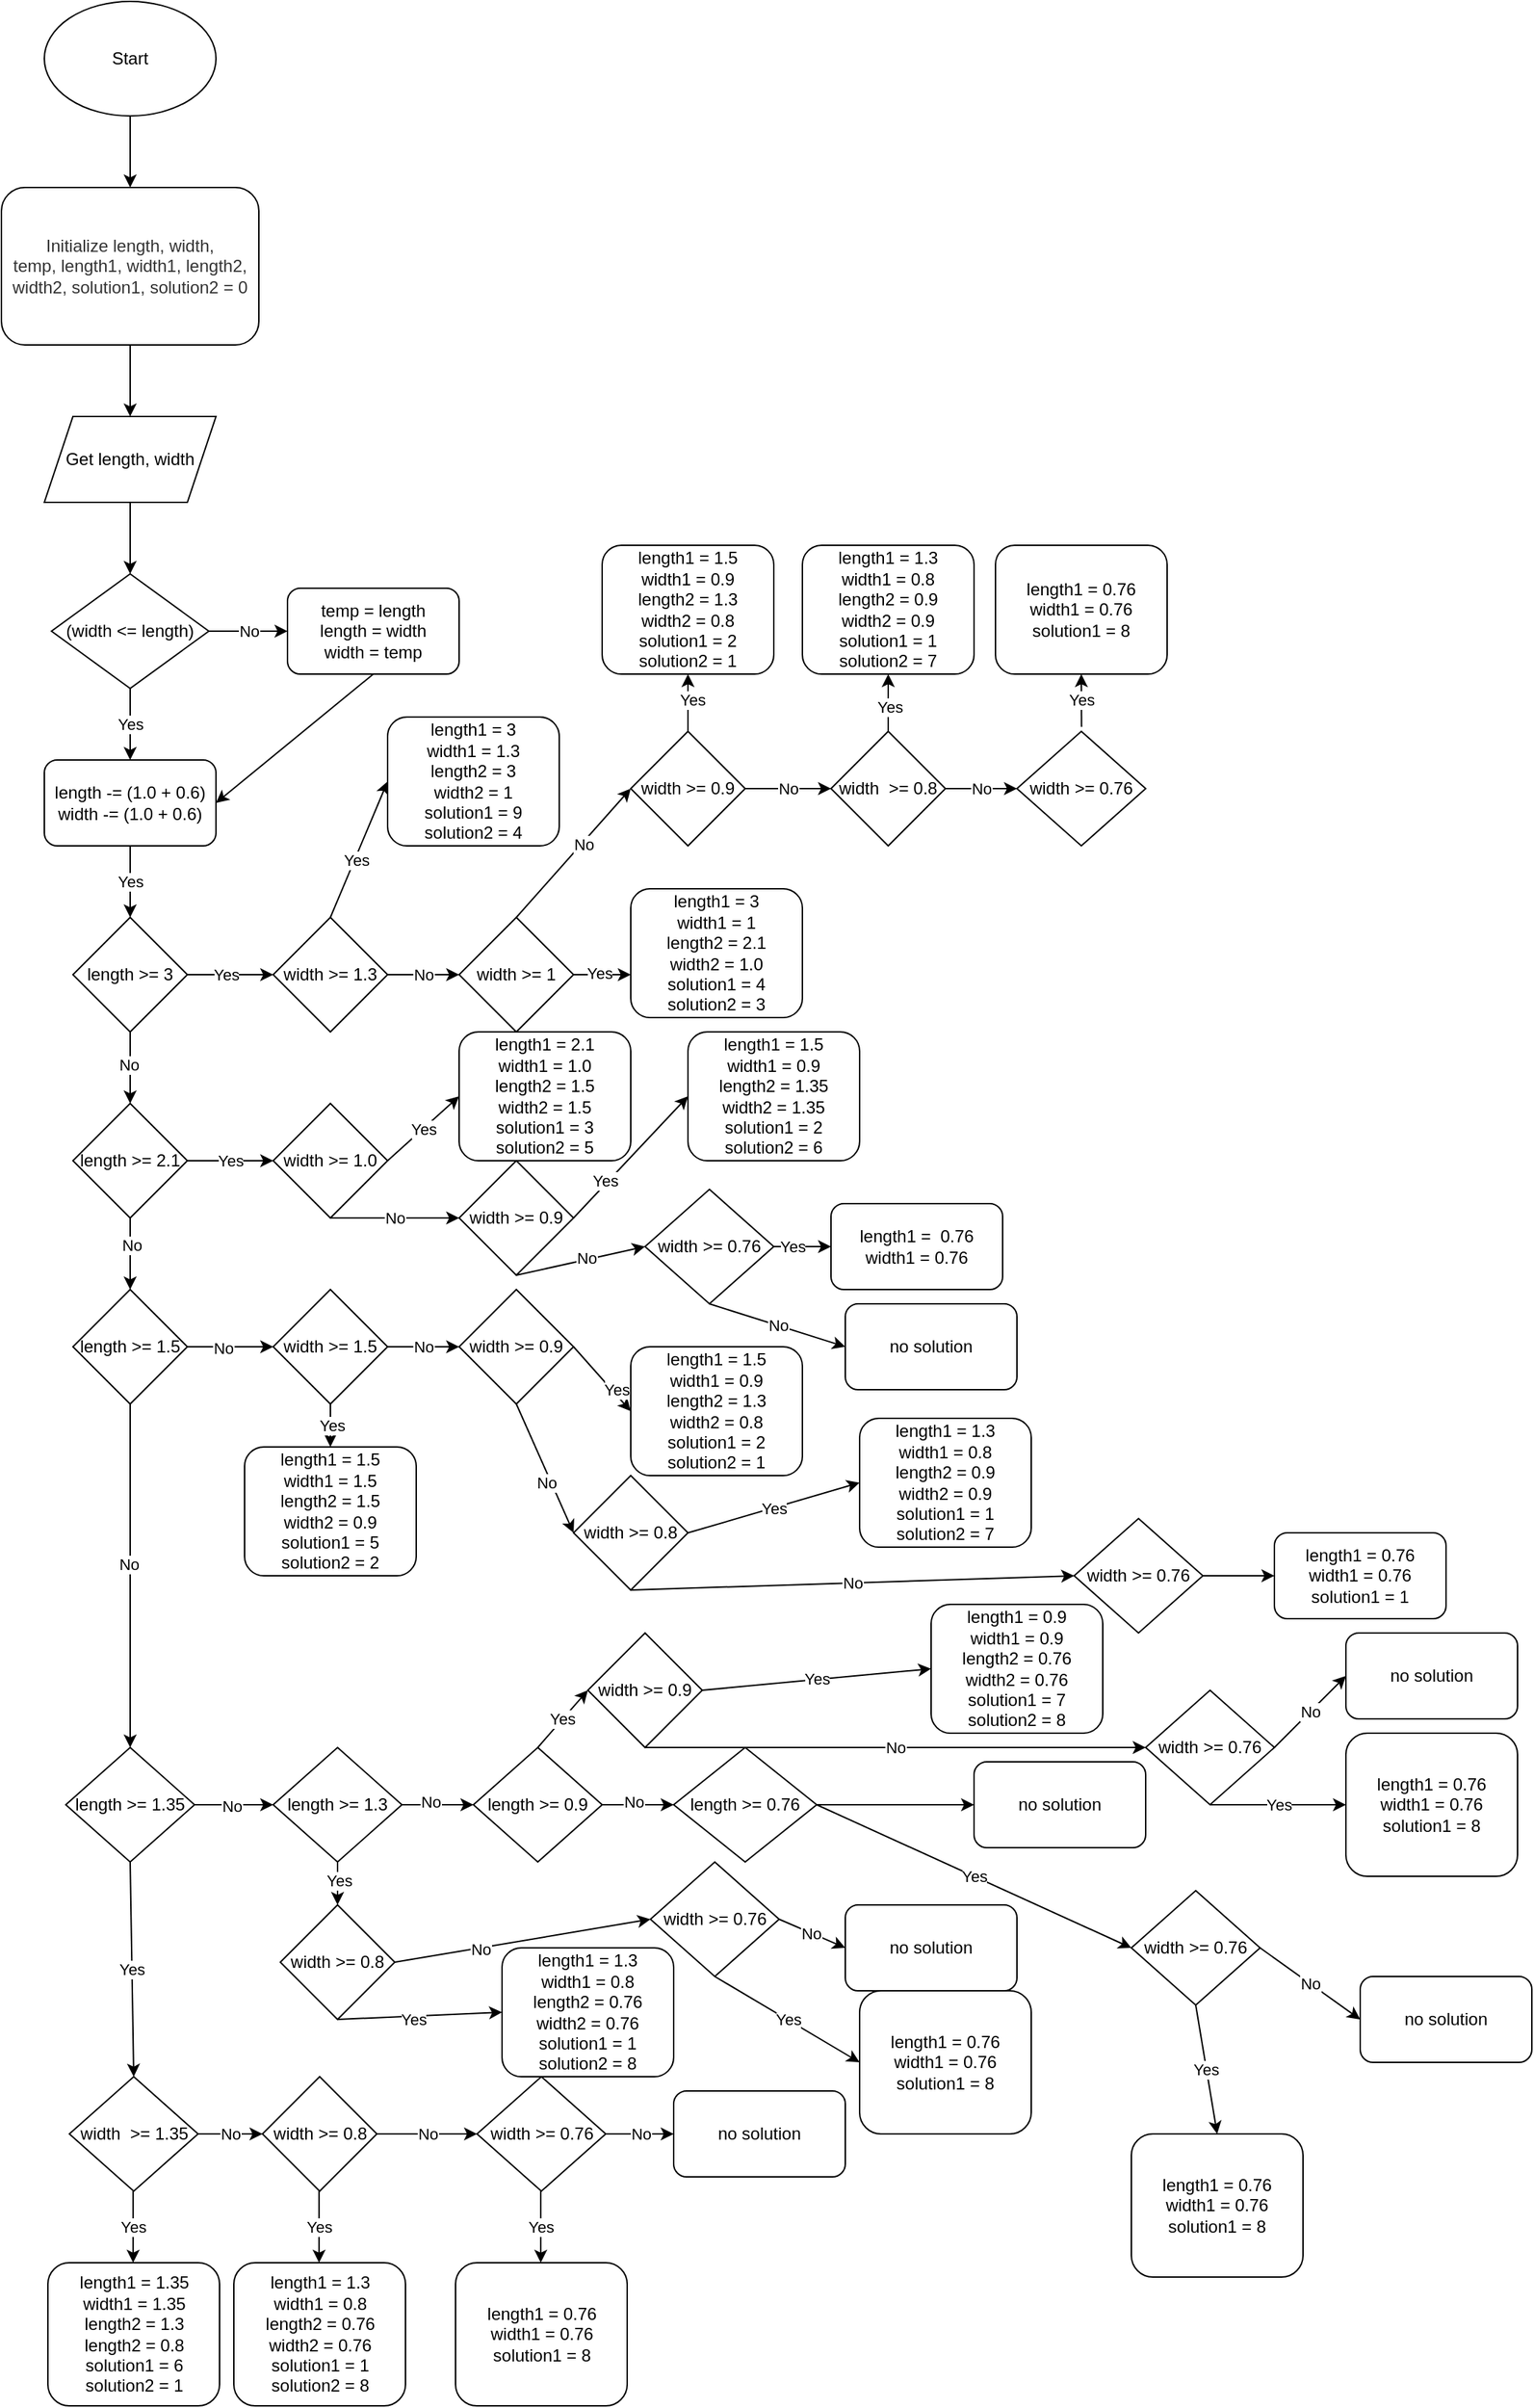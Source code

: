 <mxfile version="15.8.2" type="github">
  <diagram id="d-orxMP7u0uSfBueZLpv" name="Page-1">
    <mxGraphModel dx="2363" dy="1550" grid="1" gridSize="10" guides="1" tooltips="1" connect="1" arrows="1" fold="1" page="1" pageScale="1" pageWidth="1200" pageHeight="1920" math="0" shadow="0">
      <root>
        <mxCell id="0" />
        <mxCell id="1" parent="0" />
        <mxCell id="_EXevsXsaBAd4mSZJ1PT-3" value="" style="endArrow=classic;html=1;rounded=0;exitX=0.5;exitY=1;exitDx=0;exitDy=0;entryX=0.5;entryY=0;entryDx=0;entryDy=0;" edge="1" parent="1" target="_EXevsXsaBAd4mSZJ1PT-4">
          <mxGeometry width="50" height="50" relative="1" as="geometry">
            <mxPoint x="100.0" y="110" as="sourcePoint" />
            <mxPoint x="350" y="190" as="targetPoint" />
          </mxGeometry>
        </mxCell>
        <mxCell id="_EXevsXsaBAd4mSZJ1PT-4" value="&lt;span data-lucid-type=&quot;application/vnd.lucid.text&quot; data-lucid-content=&quot;{&amp;#34;t&amp;#34;:&amp;#34;Initialize length, width, temp, length1, width1, length2, width2, type1, type2&amp;#34;,&amp;#34;m&amp;#34;:[{&amp;#34;s&amp;#34;:0,&amp;#34;n&amp;#34;:&amp;#34;a&amp;#34;,&amp;#34;v&amp;#34;:&amp;#34;center&amp;#34;},{&amp;#34;s&amp;#34;:0,&amp;#34;n&amp;#34;:&amp;#34;f&amp;#34;,&amp;#34;v&amp;#34;:&amp;#34;Liberation Serif&amp;#34;,&amp;#34;e&amp;#34;:78},{&amp;#34;s&amp;#34;:0,&amp;#34;n&amp;#34;:&amp;#34;c&amp;#34;,&amp;#34;v&amp;#34;:&amp;#34;333333ff&amp;#34;,&amp;#34;e&amp;#34;:78}]}&quot;&gt;&lt;span style=&quot;text-align: center ; color: rgb(51 , 51 , 51)&quot;&gt;Initialize length, width,&lt;br&gt;temp, length1, width1, length2, width2, solution1, solution2 = 0&lt;/span&gt;&lt;/span&gt;" style="rounded=1;whiteSpace=wrap;html=1;" vertex="1" parent="1">
          <mxGeometry x="10" y="160" width="180" height="110" as="geometry" />
        </mxCell>
        <mxCell id="_EXevsXsaBAd4mSZJ1PT-5" value="Start" style="ellipse;whiteSpace=wrap;html=1;" vertex="1" parent="1">
          <mxGeometry x="40" y="30" width="120" height="80" as="geometry" />
        </mxCell>
        <mxCell id="_EXevsXsaBAd4mSZJ1PT-6" value="" style="endArrow=classic;html=1;rounded=0;" edge="1" parent="1">
          <mxGeometry width="50" height="50" relative="1" as="geometry">
            <mxPoint x="100" y="270" as="sourcePoint" />
            <mxPoint x="100" y="320" as="targetPoint" />
          </mxGeometry>
        </mxCell>
        <mxCell id="_EXevsXsaBAd4mSZJ1PT-7" value="Get length, width" style="shape=parallelogram;perimeter=parallelogramPerimeter;whiteSpace=wrap;html=1;fixedSize=1;" vertex="1" parent="1">
          <mxGeometry x="40" y="320" width="120" height="60" as="geometry" />
        </mxCell>
        <mxCell id="_EXevsXsaBAd4mSZJ1PT-8" value="" style="endArrow=classic;html=1;rounded=0;exitX=0.5;exitY=1;exitDx=0;exitDy=0;" edge="1" parent="1" source="_EXevsXsaBAd4mSZJ1PT-7">
          <mxGeometry width="50" height="50" relative="1" as="geometry">
            <mxPoint x="90" y="430" as="sourcePoint" />
            <mxPoint x="100" y="430" as="targetPoint" />
          </mxGeometry>
        </mxCell>
        <mxCell id="_EXevsXsaBAd4mSZJ1PT-9" value="(width &amp;lt;= length)" style="rhombus;whiteSpace=wrap;html=1;" vertex="1" parent="1">
          <mxGeometry x="45" y="430" width="110" height="80" as="geometry" />
        </mxCell>
        <mxCell id="_EXevsXsaBAd4mSZJ1PT-10" value="Yes" style="endArrow=classic;html=1;rounded=0;exitX=0.5;exitY=1;exitDx=0;exitDy=0;" edge="1" parent="1" source="_EXevsXsaBAd4mSZJ1PT-9">
          <mxGeometry width="50" height="50" relative="1" as="geometry">
            <mxPoint x="80" y="560" as="sourcePoint" />
            <mxPoint x="100" y="560" as="targetPoint" />
          </mxGeometry>
        </mxCell>
        <mxCell id="_EXevsXsaBAd4mSZJ1PT-11" value="No" style="endArrow=classic;html=1;rounded=0;exitX=1;exitY=0.5;exitDx=0;exitDy=0;" edge="1" parent="1" source="_EXevsXsaBAd4mSZJ1PT-9">
          <mxGeometry width="50" height="50" relative="1" as="geometry">
            <mxPoint x="160" y="490" as="sourcePoint" />
            <mxPoint x="210" y="470" as="targetPoint" />
          </mxGeometry>
        </mxCell>
        <mxCell id="_EXevsXsaBAd4mSZJ1PT-12" value="temp = length&lt;br&gt;length = width&lt;br&gt;width = temp" style="rounded=1;whiteSpace=wrap;html=1;" vertex="1" parent="1">
          <mxGeometry x="210" y="440" width="120" height="60" as="geometry" />
        </mxCell>
        <mxCell id="_EXevsXsaBAd4mSZJ1PT-13" value="length -= (1.0 + 0.6)&lt;br&gt;width -= (1.0 + 0.6)" style="rounded=1;whiteSpace=wrap;html=1;" vertex="1" parent="1">
          <mxGeometry x="40" y="560" width="120" height="60" as="geometry" />
        </mxCell>
        <mxCell id="_EXevsXsaBAd4mSZJ1PT-14" value="Yes" style="endArrow=classic;html=1;rounded=0;exitX=0.5;exitY=1;exitDx=0;exitDy=0;" edge="1" parent="1" source="_EXevsXsaBAd4mSZJ1PT-13">
          <mxGeometry width="50" height="50" relative="1" as="geometry">
            <mxPoint x="80" y="670" as="sourcePoint" />
            <mxPoint x="100" y="670" as="targetPoint" />
          </mxGeometry>
        </mxCell>
        <mxCell id="_EXevsXsaBAd4mSZJ1PT-15" value="" style="endArrow=classic;html=1;rounded=0;exitX=0.5;exitY=1;exitDx=0;exitDy=0;entryX=1;entryY=0.5;entryDx=0;entryDy=0;" edge="1" parent="1" source="_EXevsXsaBAd4mSZJ1PT-12" target="_EXevsXsaBAd4mSZJ1PT-13">
          <mxGeometry width="50" height="50" relative="1" as="geometry">
            <mxPoint x="250" y="550" as="sourcePoint" />
            <mxPoint x="300" y="500" as="targetPoint" />
          </mxGeometry>
        </mxCell>
        <mxCell id="_EXevsXsaBAd4mSZJ1PT-16" value="length &amp;gt;= 3" style="rhombus;whiteSpace=wrap;html=1;" vertex="1" parent="1">
          <mxGeometry x="60" y="670" width="80" height="80" as="geometry" />
        </mxCell>
        <mxCell id="_EXevsXsaBAd4mSZJ1PT-17" value="" style="endArrow=classic;html=1;rounded=0;exitX=1;exitY=0.5;exitDx=0;exitDy=0;" edge="1" parent="1" source="_EXevsXsaBAd4mSZJ1PT-16">
          <mxGeometry width="50" height="50" relative="1" as="geometry">
            <mxPoint x="160" y="730" as="sourcePoint" />
            <mxPoint x="200" y="710" as="targetPoint" />
          </mxGeometry>
        </mxCell>
        <mxCell id="_EXevsXsaBAd4mSZJ1PT-18" value="Yes" style="edgeLabel;html=1;align=center;verticalAlign=middle;resizable=0;points=[];" vertex="1" connectable="0" parent="_EXevsXsaBAd4mSZJ1PT-17">
          <mxGeometry x="-0.105" relative="1" as="geometry">
            <mxPoint as="offset" />
          </mxGeometry>
        </mxCell>
        <mxCell id="_EXevsXsaBAd4mSZJ1PT-19" value="width &amp;gt;= 1.3" style="rhombus;whiteSpace=wrap;html=1;" vertex="1" parent="1">
          <mxGeometry x="200" y="670" width="80" height="80" as="geometry" />
        </mxCell>
        <mxCell id="_EXevsXsaBAd4mSZJ1PT-20" value="No" style="endArrow=classic;html=1;rounded=0;exitX=1;exitY=0.5;exitDx=0;exitDy=0;" edge="1" parent="1" source="_EXevsXsaBAd4mSZJ1PT-19">
          <mxGeometry width="50" height="50" relative="1" as="geometry">
            <mxPoint x="280" y="730" as="sourcePoint" />
            <mxPoint x="330" y="710" as="targetPoint" />
          </mxGeometry>
        </mxCell>
        <mxCell id="_EXevsXsaBAd4mSZJ1PT-21" value="width &amp;gt;= 1" style="rhombus;whiteSpace=wrap;html=1;" vertex="1" parent="1">
          <mxGeometry x="330" y="670" width="80" height="80" as="geometry" />
        </mxCell>
        <mxCell id="_EXevsXsaBAd4mSZJ1PT-22" value="" style="endArrow=classic;html=1;rounded=0;exitX=0.5;exitY=1;exitDx=0;exitDy=0;" edge="1" parent="1" source="_EXevsXsaBAd4mSZJ1PT-16">
          <mxGeometry width="50" height="50" relative="1" as="geometry">
            <mxPoint x="70" y="800" as="sourcePoint" />
            <mxPoint x="100" y="800" as="targetPoint" />
          </mxGeometry>
        </mxCell>
        <mxCell id="_EXevsXsaBAd4mSZJ1PT-35" value="No" style="edgeLabel;html=1;align=center;verticalAlign=middle;resizable=0;points=[];" vertex="1" connectable="0" parent="_EXevsXsaBAd4mSZJ1PT-22">
          <mxGeometry x="-0.092" y="-1" relative="1" as="geometry">
            <mxPoint as="offset" />
          </mxGeometry>
        </mxCell>
        <mxCell id="_EXevsXsaBAd4mSZJ1PT-23" value="length &amp;gt;= 2.1" style="rhombus;whiteSpace=wrap;html=1;" vertex="1" parent="1">
          <mxGeometry x="60" y="800" width="80" height="80" as="geometry" />
        </mxCell>
        <mxCell id="_EXevsXsaBAd4mSZJ1PT-24" value="" style="endArrow=classic;html=1;rounded=0;exitX=0.5;exitY=1;exitDx=0;exitDy=0;" edge="1" parent="1" source="_EXevsXsaBAd4mSZJ1PT-23">
          <mxGeometry width="50" height="50" relative="1" as="geometry">
            <mxPoint x="70" y="930" as="sourcePoint" />
            <mxPoint x="100" y="930" as="targetPoint" />
          </mxGeometry>
        </mxCell>
        <mxCell id="_EXevsXsaBAd4mSZJ1PT-36" value="No" style="edgeLabel;html=1;align=center;verticalAlign=middle;resizable=0;points=[];" vertex="1" connectable="0" parent="_EXevsXsaBAd4mSZJ1PT-24">
          <mxGeometry x="-0.244" y="1" relative="1" as="geometry">
            <mxPoint as="offset" />
          </mxGeometry>
        </mxCell>
        <mxCell id="_EXevsXsaBAd4mSZJ1PT-25" value="length &amp;gt;= 1.5" style="rhombus;whiteSpace=wrap;html=1;" vertex="1" parent="1">
          <mxGeometry x="60" y="930" width="80" height="80" as="geometry" />
        </mxCell>
        <mxCell id="_EXevsXsaBAd4mSZJ1PT-26" value="" style="endArrow=classic;html=1;rounded=0;exitX=0.5;exitY=1;exitDx=0;exitDy=0;entryX=0.5;entryY=0;entryDx=0;entryDy=0;" edge="1" parent="1" source="_EXevsXsaBAd4mSZJ1PT-25" target="_EXevsXsaBAd4mSZJ1PT-27">
          <mxGeometry width="50" height="50" relative="1" as="geometry">
            <mxPoint x="70" y="1060" as="sourcePoint" />
            <mxPoint x="100" y="1050" as="targetPoint" />
          </mxGeometry>
        </mxCell>
        <mxCell id="_EXevsXsaBAd4mSZJ1PT-37" value="No" style="edgeLabel;html=1;align=center;verticalAlign=middle;resizable=0;points=[];" vertex="1" connectable="0" parent="_EXevsXsaBAd4mSZJ1PT-26">
          <mxGeometry x="-0.072" y="-1" relative="1" as="geometry">
            <mxPoint as="offset" />
          </mxGeometry>
        </mxCell>
        <mxCell id="_EXevsXsaBAd4mSZJ1PT-27" value="length &amp;gt;= 1.35" style="rhombus;whiteSpace=wrap;html=1;" vertex="1" parent="1">
          <mxGeometry x="55" y="1250" width="90" height="80" as="geometry" />
        </mxCell>
        <mxCell id="_EXevsXsaBAd4mSZJ1PT-28" value="" style="endArrow=classic;html=1;rounded=0;exitX=1;exitY=0.5;exitDx=0;exitDy=0;entryX=0;entryY=0.5;entryDx=0;entryDy=0;" edge="1" parent="1" source="_EXevsXsaBAd4mSZJ1PT-27" target="_EXevsXsaBAd4mSZJ1PT-29">
          <mxGeometry width="50" height="50" relative="1" as="geometry">
            <mxPoint x="150" y="1110" as="sourcePoint" />
            <mxPoint x="200" y="1090" as="targetPoint" />
          </mxGeometry>
        </mxCell>
        <mxCell id="_EXevsXsaBAd4mSZJ1PT-38" value="No" style="edgeLabel;html=1;align=center;verticalAlign=middle;resizable=0;points=[];" vertex="1" connectable="0" parent="_EXevsXsaBAd4mSZJ1PT-28">
          <mxGeometry x="-0.063" y="-1" relative="1" as="geometry">
            <mxPoint as="offset" />
          </mxGeometry>
        </mxCell>
        <mxCell id="_EXevsXsaBAd4mSZJ1PT-29" value="length &amp;gt;= 1.3" style="rhombus;whiteSpace=wrap;html=1;" vertex="1" parent="1">
          <mxGeometry x="200" y="1250" width="90" height="80" as="geometry" />
        </mxCell>
        <mxCell id="_EXevsXsaBAd4mSZJ1PT-31" value="" style="endArrow=classic;html=1;rounded=0;exitX=1;exitY=0.5;exitDx=0;exitDy=0;entryX=0;entryY=0.5;entryDx=0;entryDy=0;" edge="1" parent="1" source="_EXevsXsaBAd4mSZJ1PT-29" target="_EXevsXsaBAd4mSZJ1PT-108">
          <mxGeometry width="50" height="50" relative="1" as="geometry">
            <mxPoint x="290" y="1120" as="sourcePoint" />
            <mxPoint x="350" y="1290" as="targetPoint" />
          </mxGeometry>
        </mxCell>
        <mxCell id="_EXevsXsaBAd4mSZJ1PT-39" value="No" style="edgeLabel;html=1;align=center;verticalAlign=middle;resizable=0;points=[];" vertex="1" connectable="0" parent="_EXevsXsaBAd4mSZJ1PT-31">
          <mxGeometry x="-0.225" y="2" relative="1" as="geometry">
            <mxPoint as="offset" />
          </mxGeometry>
        </mxCell>
        <mxCell id="_EXevsXsaBAd4mSZJ1PT-33" value="" style="endArrow=classic;html=1;rounded=0;exitX=1;exitY=0.5;exitDx=0;exitDy=0;entryX=0;entryY=0.5;entryDx=0;entryDy=0;" edge="1" parent="1" source="_EXevsXsaBAd4mSZJ1PT-108" target="_EXevsXsaBAd4mSZJ1PT-34">
          <mxGeometry width="50" height="50" relative="1" as="geometry">
            <mxPoint x="430" y="1180" as="sourcePoint" />
            <mxPoint x="480" y="1090" as="targetPoint" />
          </mxGeometry>
        </mxCell>
        <mxCell id="_EXevsXsaBAd4mSZJ1PT-40" value="No" style="edgeLabel;html=1;align=center;verticalAlign=middle;resizable=0;points=[];" vertex="1" connectable="0" parent="_EXevsXsaBAd4mSZJ1PT-33">
          <mxGeometry x="-0.115" y="2" relative="1" as="geometry">
            <mxPoint as="offset" />
          </mxGeometry>
        </mxCell>
        <mxCell id="_EXevsXsaBAd4mSZJ1PT-34" value="length &amp;gt;= 0.76" style="rhombus;whiteSpace=wrap;html=1;" vertex="1" parent="1">
          <mxGeometry x="480" y="1250" width="100" height="80" as="geometry" />
        </mxCell>
        <mxCell id="_EXevsXsaBAd4mSZJ1PT-41" value="" style="endArrow=classic;html=1;rounded=0;exitX=0.5;exitY=0;exitDx=0;exitDy=0;entryX=0;entryY=0.5;entryDx=0;entryDy=0;" edge="1" parent="1" source="_EXevsXsaBAd4mSZJ1PT-19" target="_EXevsXsaBAd4mSZJ1PT-42">
          <mxGeometry width="50" height="50" relative="1" as="geometry">
            <mxPoint x="210" y="670" as="sourcePoint" />
            <mxPoint x="240" y="640" as="targetPoint" />
          </mxGeometry>
        </mxCell>
        <mxCell id="_EXevsXsaBAd4mSZJ1PT-47" value="Yes" style="edgeLabel;html=1;align=center;verticalAlign=middle;resizable=0;points=[];" vertex="1" connectable="0" parent="_EXevsXsaBAd4mSZJ1PT-41">
          <mxGeometry x="-0.139" y="-1" relative="1" as="geometry">
            <mxPoint as="offset" />
          </mxGeometry>
        </mxCell>
        <mxCell id="_EXevsXsaBAd4mSZJ1PT-42" value="length1 = 3&lt;br&gt;width1 = 1.3&lt;br&gt;length2 = 3&lt;br&gt;width2 = 1&lt;br&gt;solution1 = 9&lt;br&gt;solution2 = 4" style="rounded=1;whiteSpace=wrap;html=1;" vertex="1" parent="1">
          <mxGeometry x="280" y="530" width="120" height="90" as="geometry" />
        </mxCell>
        <mxCell id="_EXevsXsaBAd4mSZJ1PT-44" value="" style="endArrow=classic;html=1;rounded=0;exitX=1;exitY=0.5;exitDx=0;exitDy=0;" edge="1" parent="1" source="_EXevsXsaBAd4mSZJ1PT-21">
          <mxGeometry width="50" height="50" relative="1" as="geometry">
            <mxPoint x="410" y="730" as="sourcePoint" />
            <mxPoint x="450" y="710" as="targetPoint" />
          </mxGeometry>
        </mxCell>
        <mxCell id="_EXevsXsaBAd4mSZJ1PT-48" value="Yes" style="edgeLabel;html=1;align=center;verticalAlign=middle;resizable=0;points=[];" vertex="1" connectable="0" parent="_EXevsXsaBAd4mSZJ1PT-44">
          <mxGeometry x="-0.1" y="1" relative="1" as="geometry">
            <mxPoint as="offset" />
          </mxGeometry>
        </mxCell>
        <mxCell id="_EXevsXsaBAd4mSZJ1PT-45" value="length1 = 3&lt;br&gt;width1 = 1&lt;br&gt;length2 = 2.1&lt;br&gt;width2 = 1.0&lt;br&gt;solution1 = 4&lt;br&gt;solution2 = 3" style="rounded=1;whiteSpace=wrap;html=1;" vertex="1" parent="1">
          <mxGeometry x="450" y="650" width="120" height="90" as="geometry" />
        </mxCell>
        <mxCell id="_EXevsXsaBAd4mSZJ1PT-46" value="Yes" style="endArrow=classic;html=1;rounded=0;exitX=1;exitY=0.5;exitDx=0;exitDy=0;" edge="1" parent="1" source="_EXevsXsaBAd4mSZJ1PT-23">
          <mxGeometry width="50" height="50" relative="1" as="geometry">
            <mxPoint x="340" y="850" as="sourcePoint" />
            <mxPoint x="200" y="840" as="targetPoint" />
          </mxGeometry>
        </mxCell>
        <mxCell id="_EXevsXsaBAd4mSZJ1PT-50" value="width &amp;gt;= 1.0" style="rhombus;whiteSpace=wrap;html=1;" vertex="1" parent="1">
          <mxGeometry x="200" y="800" width="80" height="80" as="geometry" />
        </mxCell>
        <mxCell id="_EXevsXsaBAd4mSZJ1PT-51" value="Yes" style="endArrow=classic;html=1;rounded=0;exitX=1;exitY=0.5;exitDx=0;exitDy=0;entryX=0;entryY=0.5;entryDx=0;entryDy=0;" edge="1" parent="1" source="_EXevsXsaBAd4mSZJ1PT-50" target="_EXevsXsaBAd4mSZJ1PT-52">
          <mxGeometry width="50" height="50" relative="1" as="geometry">
            <mxPoint x="280" y="860" as="sourcePoint" />
            <mxPoint x="330" y="840" as="targetPoint" />
          </mxGeometry>
        </mxCell>
        <mxCell id="_EXevsXsaBAd4mSZJ1PT-52" value="length1 = 2.1&lt;br&gt;width1 = 1.0&lt;br&gt;length2 = 1.5&lt;br&gt;width2 = 1.5&lt;br&gt;solution1 = 3&lt;br&gt;solution2 = 5" style="rounded=1;whiteSpace=wrap;html=1;" vertex="1" parent="1">
          <mxGeometry x="330" y="750" width="120" height="90" as="geometry" />
        </mxCell>
        <mxCell id="_EXevsXsaBAd4mSZJ1PT-54" value="No" style="endArrow=classic;html=1;rounded=0;exitX=0.5;exitY=1;exitDx=0;exitDy=0;" edge="1" parent="1" source="_EXevsXsaBAd4mSZJ1PT-50">
          <mxGeometry width="50" height="50" relative="1" as="geometry">
            <mxPoint x="280" y="870" as="sourcePoint" />
            <mxPoint x="330" y="880" as="targetPoint" />
          </mxGeometry>
        </mxCell>
        <mxCell id="_EXevsXsaBAd4mSZJ1PT-56" value="" style="endArrow=classic;html=1;rounded=0;exitX=1;exitY=0.5;exitDx=0;exitDy=0;entryX=0;entryY=0.5;entryDx=0;entryDy=0;" edge="1" parent="1" source="_EXevsXsaBAd4mSZJ1PT-25" target="_EXevsXsaBAd4mSZJ1PT-67">
          <mxGeometry width="50" height="50" relative="1" as="geometry">
            <mxPoint x="140" y="990" as="sourcePoint" />
            <mxPoint x="190" y="970" as="targetPoint" />
          </mxGeometry>
        </mxCell>
        <mxCell id="_EXevsXsaBAd4mSZJ1PT-72" value="No" style="edgeLabel;html=1;align=center;verticalAlign=middle;resizable=0;points=[];" vertex="1" connectable="0" parent="_EXevsXsaBAd4mSZJ1PT-56">
          <mxGeometry x="-0.182" y="-1" relative="1" as="geometry">
            <mxPoint as="offset" />
          </mxGeometry>
        </mxCell>
        <mxCell id="_EXevsXsaBAd4mSZJ1PT-57" value="width &amp;gt;= 0.9" style="rhombus;whiteSpace=wrap;html=1;" vertex="1" parent="1">
          <mxGeometry x="330" y="840" width="80" height="80" as="geometry" />
        </mxCell>
        <mxCell id="_EXevsXsaBAd4mSZJ1PT-58" value="" style="endArrow=classic;html=1;rounded=0;exitX=1;exitY=0.5;exitDx=0;exitDy=0;entryX=0;entryY=0.5;entryDx=0;entryDy=0;" edge="1" parent="1" source="_EXevsXsaBAd4mSZJ1PT-57" target="_EXevsXsaBAd4mSZJ1PT-59">
          <mxGeometry width="50" height="50" relative="1" as="geometry">
            <mxPoint x="410" y="910" as="sourcePoint" />
            <mxPoint x="460" y="840" as="targetPoint" />
          </mxGeometry>
        </mxCell>
        <mxCell id="_EXevsXsaBAd4mSZJ1PT-60" value="Yes" style="edgeLabel;html=1;align=center;verticalAlign=middle;resizable=0;points=[];" vertex="1" connectable="0" parent="_EXevsXsaBAd4mSZJ1PT-58">
          <mxGeometry x="-0.421" y="2" relative="1" as="geometry">
            <mxPoint as="offset" />
          </mxGeometry>
        </mxCell>
        <mxCell id="_EXevsXsaBAd4mSZJ1PT-59" value="length1 = 1.5&lt;br&gt;width1 = 0.9&lt;br&gt;length2 = 1.35&lt;br&gt;width2 = 1.35&lt;br&gt;solution1 = 2&lt;br&gt;solution2 = 6" style="rounded=1;whiteSpace=wrap;html=1;" vertex="1" parent="1">
          <mxGeometry x="490" y="750" width="120" height="90" as="geometry" />
        </mxCell>
        <mxCell id="_EXevsXsaBAd4mSZJ1PT-61" value="width &amp;gt;= 0.76" style="rhombus;whiteSpace=wrap;html=1;" vertex="1" parent="1">
          <mxGeometry x="460" y="860" width="90" height="80" as="geometry" />
        </mxCell>
        <mxCell id="_EXevsXsaBAd4mSZJ1PT-62" value="" style="endArrow=classic;html=1;rounded=0;exitX=0.5;exitY=1;exitDx=0;exitDy=0;entryX=0;entryY=0.5;entryDx=0;entryDy=0;" edge="1" parent="1" source="_EXevsXsaBAd4mSZJ1PT-57" target="_EXevsXsaBAd4mSZJ1PT-61">
          <mxGeometry width="50" height="50" relative="1" as="geometry">
            <mxPoint x="350" y="970" as="sourcePoint" />
            <mxPoint x="400" y="920" as="targetPoint" />
          </mxGeometry>
        </mxCell>
        <mxCell id="_EXevsXsaBAd4mSZJ1PT-63" value="No" style="edgeLabel;html=1;align=center;verticalAlign=middle;resizable=0;points=[];" vertex="1" connectable="0" parent="_EXevsXsaBAd4mSZJ1PT-62">
          <mxGeometry x="0.086" y="1" relative="1" as="geometry">
            <mxPoint as="offset" />
          </mxGeometry>
        </mxCell>
        <mxCell id="_EXevsXsaBAd4mSZJ1PT-64" value="" style="endArrow=classic;html=1;rounded=0;exitX=1;exitY=0.5;exitDx=0;exitDy=0;" edge="1" parent="1" source="_EXevsXsaBAd4mSZJ1PT-61">
          <mxGeometry width="50" height="50" relative="1" as="geometry">
            <mxPoint x="550" y="920" as="sourcePoint" />
            <mxPoint x="590" y="900" as="targetPoint" />
          </mxGeometry>
        </mxCell>
        <mxCell id="_EXevsXsaBAd4mSZJ1PT-66" value="Yes" style="edgeLabel;html=1;align=center;verticalAlign=middle;resizable=0;points=[];" vertex="1" connectable="0" parent="_EXevsXsaBAd4mSZJ1PT-64">
          <mxGeometry x="-0.386" relative="1" as="geometry">
            <mxPoint as="offset" />
          </mxGeometry>
        </mxCell>
        <mxCell id="_EXevsXsaBAd4mSZJ1PT-65" value="length1 = &amp;nbsp;0.76&lt;br&gt;width1 = 0.76" style="rounded=1;whiteSpace=wrap;html=1;" vertex="1" parent="1">
          <mxGeometry x="590" y="870" width="120" height="60" as="geometry" />
        </mxCell>
        <mxCell id="_EXevsXsaBAd4mSZJ1PT-67" value="width &amp;gt;= 1.5" style="rhombus;whiteSpace=wrap;html=1;" vertex="1" parent="1">
          <mxGeometry x="200" y="930" width="80" height="80" as="geometry" />
        </mxCell>
        <mxCell id="_EXevsXsaBAd4mSZJ1PT-68" value="No" style="endArrow=classic;html=1;rounded=0;exitX=1;exitY=0.5;exitDx=0;exitDy=0;entryX=0;entryY=0.5;entryDx=0;entryDy=0;" edge="1" parent="1" source="_EXevsXsaBAd4mSZJ1PT-67" target="_EXevsXsaBAd4mSZJ1PT-69">
          <mxGeometry width="50" height="50" relative="1" as="geometry">
            <mxPoint x="270" y="990" as="sourcePoint" />
            <mxPoint x="320" y="970" as="targetPoint" />
          </mxGeometry>
        </mxCell>
        <mxCell id="_EXevsXsaBAd4mSZJ1PT-69" value="width &amp;gt;= 0.9" style="rhombus;whiteSpace=wrap;html=1;" vertex="1" parent="1">
          <mxGeometry x="330" y="930" width="80" height="80" as="geometry" />
        </mxCell>
        <mxCell id="_EXevsXsaBAd4mSZJ1PT-73" value="length1 = 1.5&lt;br&gt;width1 = 1.5&lt;br&gt;length2 = 1.5&lt;br&gt;width2 = 0.9&lt;br&gt;solution1 = 5&lt;br&gt;solution2 = 2" style="rounded=1;whiteSpace=wrap;html=1;" vertex="1" parent="1">
          <mxGeometry x="180" y="1040" width="120" height="90" as="geometry" />
        </mxCell>
        <mxCell id="_EXevsXsaBAd4mSZJ1PT-74" value="" style="endArrow=classic;html=1;rounded=0;exitX=0.5;exitY=1;exitDx=0;exitDy=0;entryX=0.5;entryY=0;entryDx=0;entryDy=0;" edge="1" parent="1" source="_EXevsXsaBAd4mSZJ1PT-67" target="_EXevsXsaBAd4mSZJ1PT-73">
          <mxGeometry width="50" height="50" relative="1" as="geometry">
            <mxPoint x="220" y="1050" as="sourcePoint" />
            <mxPoint x="270" y="1000" as="targetPoint" />
          </mxGeometry>
        </mxCell>
        <mxCell id="_EXevsXsaBAd4mSZJ1PT-75" value="Yes" style="edgeLabel;html=1;align=center;verticalAlign=middle;resizable=0;points=[];" vertex="1" connectable="0" parent="_EXevsXsaBAd4mSZJ1PT-74">
          <mxGeometry x="0.007" y="1" relative="1" as="geometry">
            <mxPoint as="offset" />
          </mxGeometry>
        </mxCell>
        <mxCell id="_EXevsXsaBAd4mSZJ1PT-76" value="" style="endArrow=classic;html=1;rounded=0;entryX=0;entryY=0.5;entryDx=0;entryDy=0;" edge="1" parent="1" target="_EXevsXsaBAd4mSZJ1PT-79">
          <mxGeometry width="50" height="50" relative="1" as="geometry">
            <mxPoint x="370" y="670" as="sourcePoint" />
            <mxPoint x="450" y="590" as="targetPoint" />
          </mxGeometry>
        </mxCell>
        <mxCell id="_EXevsXsaBAd4mSZJ1PT-78" value="No" style="edgeLabel;html=1;align=center;verticalAlign=middle;resizable=0;points=[];" vertex="1" connectable="0" parent="_EXevsXsaBAd4mSZJ1PT-76">
          <mxGeometry x="0.148" y="-1" relative="1" as="geometry">
            <mxPoint as="offset" />
          </mxGeometry>
        </mxCell>
        <mxCell id="_EXevsXsaBAd4mSZJ1PT-79" value="width &amp;gt;= 0.9" style="rhombus;whiteSpace=wrap;html=1;" vertex="1" parent="1">
          <mxGeometry x="450" y="540" width="80" height="80" as="geometry" />
        </mxCell>
        <mxCell id="_EXevsXsaBAd4mSZJ1PT-80" value="No" style="endArrow=classic;html=1;rounded=0;exitX=1;exitY=0.5;exitDx=0;exitDy=0;" edge="1" parent="1" source="_EXevsXsaBAd4mSZJ1PT-79">
          <mxGeometry width="50" height="50" relative="1" as="geometry">
            <mxPoint x="530" y="600" as="sourcePoint" />
            <mxPoint x="590" y="580" as="targetPoint" />
          </mxGeometry>
        </mxCell>
        <mxCell id="_EXevsXsaBAd4mSZJ1PT-81" value="width &amp;nbsp;&amp;gt;= 0.8" style="rhombus;whiteSpace=wrap;html=1;" vertex="1" parent="1">
          <mxGeometry x="590" y="540" width="80" height="80" as="geometry" />
        </mxCell>
        <mxCell id="_EXevsXsaBAd4mSZJ1PT-82" value="" style="endArrow=classic;html=1;rounded=0;exitX=0.5;exitY=0;exitDx=0;exitDy=0;" edge="1" parent="1" source="_EXevsXsaBAd4mSZJ1PT-79">
          <mxGeometry width="50" height="50" relative="1" as="geometry">
            <mxPoint x="460" y="540" as="sourcePoint" />
            <mxPoint x="490" y="500" as="targetPoint" />
          </mxGeometry>
        </mxCell>
        <mxCell id="_EXevsXsaBAd4mSZJ1PT-86" value="Yes" style="edgeLabel;html=1;align=center;verticalAlign=middle;resizable=0;points=[];" vertex="1" connectable="0" parent="_EXevsXsaBAd4mSZJ1PT-82">
          <mxGeometry x="0.09" y="-3" relative="1" as="geometry">
            <mxPoint as="offset" />
          </mxGeometry>
        </mxCell>
        <mxCell id="_EXevsXsaBAd4mSZJ1PT-83" value="length1 = 1.5&lt;br&gt;width1 = 0.9&lt;br&gt;length2 = 1.3&lt;br&gt;width2 = 0.8&lt;br&gt;solution1 = 2&lt;br&gt;solution2 = 1" style="rounded=1;whiteSpace=wrap;html=1;" vertex="1" parent="1">
          <mxGeometry x="430" y="410" width="120" height="90" as="geometry" />
        </mxCell>
        <mxCell id="_EXevsXsaBAd4mSZJ1PT-84" value="" style="endArrow=classic;html=1;rounded=0;exitX=0.5;exitY=0;exitDx=0;exitDy=0;" edge="1" parent="1" source="_EXevsXsaBAd4mSZJ1PT-81">
          <mxGeometry width="50" height="50" relative="1" as="geometry">
            <mxPoint x="610" y="540" as="sourcePoint" />
            <mxPoint x="630" y="500" as="targetPoint" />
          </mxGeometry>
        </mxCell>
        <mxCell id="_EXevsXsaBAd4mSZJ1PT-87" value="Yes" style="edgeLabel;html=1;align=center;verticalAlign=middle;resizable=0;points=[];" vertex="1" connectable="0" parent="_EXevsXsaBAd4mSZJ1PT-84">
          <mxGeometry x="-0.152" y="-1" relative="1" as="geometry">
            <mxPoint as="offset" />
          </mxGeometry>
        </mxCell>
        <mxCell id="_EXevsXsaBAd4mSZJ1PT-85" value="length1 = 1.3&lt;br&gt;width1 = 0.8&lt;br&gt;length2 = 0.9&lt;br&gt;width2 = 0.9&lt;br&gt;solution1 = 1&lt;br&gt;solution2 = 7" style="rounded=1;whiteSpace=wrap;html=1;" vertex="1" parent="1">
          <mxGeometry x="570" y="410" width="120" height="90" as="geometry" />
        </mxCell>
        <mxCell id="_EXevsXsaBAd4mSZJ1PT-88" value="No" style="endArrow=classic;html=1;rounded=0;exitX=1;exitY=0.5;exitDx=0;exitDy=0;" edge="1" parent="1" source="_EXevsXsaBAd4mSZJ1PT-81">
          <mxGeometry width="50" height="50" relative="1" as="geometry">
            <mxPoint x="670" y="600" as="sourcePoint" />
            <mxPoint x="720" y="580" as="targetPoint" />
          </mxGeometry>
        </mxCell>
        <mxCell id="_EXevsXsaBAd4mSZJ1PT-89" value="width &amp;gt;= 0.76" style="rhombus;whiteSpace=wrap;html=1;" vertex="1" parent="1">
          <mxGeometry x="720" y="540" width="90" height="80" as="geometry" />
        </mxCell>
        <mxCell id="_EXevsXsaBAd4mSZJ1PT-90" value="Yes" style="endArrow=classic;html=1;rounded=0;exitX=0.502;exitY=-0.039;exitDx=0;exitDy=0;exitPerimeter=0;" edge="1" parent="1" source="_EXevsXsaBAd4mSZJ1PT-89">
          <mxGeometry width="50" height="50" relative="1" as="geometry">
            <mxPoint x="750" y="540" as="sourcePoint" />
            <mxPoint x="765" y="500" as="targetPoint" />
          </mxGeometry>
        </mxCell>
        <mxCell id="_EXevsXsaBAd4mSZJ1PT-91" value="length1 = 0.76&lt;br&gt;width1 = 0.76&lt;br&gt;solution1 = 8" style="rounded=1;whiteSpace=wrap;html=1;" vertex="1" parent="1">
          <mxGeometry x="705" y="410" width="120" height="90" as="geometry" />
        </mxCell>
        <mxCell id="_EXevsXsaBAd4mSZJ1PT-92" value="No" style="endArrow=classic;html=1;rounded=0;exitX=0.5;exitY=1;exitDx=0;exitDy=0;entryX=0;entryY=0.5;entryDx=0;entryDy=0;" edge="1" parent="1" source="_EXevsXsaBAd4mSZJ1PT-61" target="_EXevsXsaBAd4mSZJ1PT-93">
          <mxGeometry width="50" height="50" relative="1" as="geometry">
            <mxPoint x="480" y="990" as="sourcePoint" />
            <mxPoint x="560" y="960" as="targetPoint" />
            <Array as="points" />
          </mxGeometry>
        </mxCell>
        <mxCell id="_EXevsXsaBAd4mSZJ1PT-93" value="no solution" style="rounded=1;whiteSpace=wrap;html=1;" vertex="1" parent="1">
          <mxGeometry x="600" y="940" width="120" height="60" as="geometry" />
        </mxCell>
        <mxCell id="_EXevsXsaBAd4mSZJ1PT-95" value="width &amp;gt;= 0.8" style="rhombus;whiteSpace=wrap;html=1;" vertex="1" parent="1">
          <mxGeometry x="410" y="1060" width="80" height="80" as="geometry" />
        </mxCell>
        <mxCell id="_EXevsXsaBAd4mSZJ1PT-96" value="" style="endArrow=classic;html=1;rounded=0;exitX=0.5;exitY=1;exitDx=0;exitDy=0;entryX=0;entryY=0.5;entryDx=0;entryDy=0;" edge="1" parent="1" source="_EXevsXsaBAd4mSZJ1PT-69" target="_EXevsXsaBAd4mSZJ1PT-95">
          <mxGeometry width="50" height="50" relative="1" as="geometry">
            <mxPoint x="350" y="1060" as="sourcePoint" />
            <mxPoint x="400" y="1010" as="targetPoint" />
          </mxGeometry>
        </mxCell>
        <mxCell id="_EXevsXsaBAd4mSZJ1PT-102" value="No" style="edgeLabel;html=1;align=center;verticalAlign=middle;resizable=0;points=[];" vertex="1" connectable="0" parent="_EXevsXsaBAd4mSZJ1PT-96">
          <mxGeometry x="0.189" y="-3" relative="1" as="geometry">
            <mxPoint as="offset" />
          </mxGeometry>
        </mxCell>
        <mxCell id="_EXevsXsaBAd4mSZJ1PT-98" value="length1 = 1.5&lt;br&gt;width1 = 0.9&lt;br&gt;length2 = 1.3&lt;br&gt;width2 = 0.8&lt;br&gt;solution1 = 2&lt;br&gt;solution2 = 1" style="rounded=1;whiteSpace=wrap;html=1;" vertex="1" parent="1">
          <mxGeometry x="450" y="970" width="120" height="90" as="geometry" />
        </mxCell>
        <mxCell id="_EXevsXsaBAd4mSZJ1PT-99" value="" style="endArrow=classic;html=1;rounded=0;exitX=1;exitY=0.5;exitDx=0;exitDy=0;entryX=0;entryY=0.5;entryDx=0;entryDy=0;" edge="1" parent="1" source="_EXevsXsaBAd4mSZJ1PT-69" target="_EXevsXsaBAd4mSZJ1PT-98">
          <mxGeometry width="50" height="50" relative="1" as="geometry">
            <mxPoint x="400" y="1000" as="sourcePoint" />
            <mxPoint x="450" y="950" as="targetPoint" />
          </mxGeometry>
        </mxCell>
        <mxCell id="_EXevsXsaBAd4mSZJ1PT-100" value="Yes" style="edgeLabel;html=1;align=center;verticalAlign=middle;resizable=0;points=[];" vertex="1" connectable="0" parent="_EXevsXsaBAd4mSZJ1PT-99">
          <mxGeometry x="0.388" y="2" relative="1" as="geometry">
            <mxPoint as="offset" />
          </mxGeometry>
        </mxCell>
        <mxCell id="_EXevsXsaBAd4mSZJ1PT-101" value="Yes" style="endArrow=classic;html=1;rounded=0;exitX=1;exitY=0.5;exitDx=0;exitDy=0;entryX=0;entryY=0.5;entryDx=0;entryDy=0;" edge="1" parent="1" source="_EXevsXsaBAd4mSZJ1PT-95" target="_EXevsXsaBAd4mSZJ1PT-104">
          <mxGeometry width="50" height="50" relative="1" as="geometry">
            <mxPoint x="490" y="1130" as="sourcePoint" />
            <mxPoint x="610" y="1050" as="targetPoint" />
          </mxGeometry>
        </mxCell>
        <mxCell id="_EXevsXsaBAd4mSZJ1PT-104" value="length1 = 1.3&lt;br&gt;width1 = 0.8&lt;br&gt;length2 = 0.9&lt;br&gt;width2 = 0.9&lt;br&gt;solution1 = 1&lt;br&gt;solution2 = 7" style="rounded=1;whiteSpace=wrap;html=1;" vertex="1" parent="1">
          <mxGeometry x="610" y="1020" width="120" height="90" as="geometry" />
        </mxCell>
        <mxCell id="_EXevsXsaBAd4mSZJ1PT-107" value="No" style="endArrow=classic;html=1;rounded=0;exitX=0.5;exitY=1;exitDx=0;exitDy=0;" edge="1" parent="1" source="_EXevsXsaBAd4mSZJ1PT-95">
          <mxGeometry width="50" height="50" relative="1" as="geometry">
            <mxPoint x="670" y="1110" as="sourcePoint" />
            <mxPoint x="760" y="1130" as="targetPoint" />
          </mxGeometry>
        </mxCell>
        <mxCell id="_EXevsXsaBAd4mSZJ1PT-108" value="length &amp;gt;= 0.9" style="rhombus;whiteSpace=wrap;html=1;" vertex="1" parent="1">
          <mxGeometry x="340" y="1250" width="90" height="80" as="geometry" />
        </mxCell>
        <mxCell id="_EXevsXsaBAd4mSZJ1PT-109" value="width &amp;gt;= 0.76" style="rhombus;whiteSpace=wrap;html=1;" vertex="1" parent="1">
          <mxGeometry x="760" y="1090" width="90" height="80" as="geometry" />
        </mxCell>
        <mxCell id="_EXevsXsaBAd4mSZJ1PT-110" value="" style="endArrow=classic;html=1;rounded=0;exitX=1;exitY=0.5;exitDx=0;exitDy=0;" edge="1" parent="1" source="_EXevsXsaBAd4mSZJ1PT-109">
          <mxGeometry width="50" height="50" relative="1" as="geometry">
            <mxPoint x="850" y="1150" as="sourcePoint" />
            <mxPoint x="900" y="1130" as="targetPoint" />
          </mxGeometry>
        </mxCell>
        <mxCell id="_EXevsXsaBAd4mSZJ1PT-111" value="length1 = 0.76&lt;br&gt;width1 = 0.76&lt;br&gt;solution1 = 1" style="rounded=1;whiteSpace=wrap;html=1;" vertex="1" parent="1">
          <mxGeometry x="900" y="1100" width="120" height="60" as="geometry" />
        </mxCell>
        <mxCell id="_EXevsXsaBAd4mSZJ1PT-112" value="Yes" style="endArrow=classic;html=1;rounded=0;exitX=0.5;exitY=1;exitDx=0;exitDy=0;entryX=0.5;entryY=0;entryDx=0;entryDy=0;" edge="1" parent="1" source="_EXevsXsaBAd4mSZJ1PT-27" target="_EXevsXsaBAd4mSZJ1PT-113">
          <mxGeometry width="50" height="50" relative="1" as="geometry">
            <mxPoint x="70" y="1380" as="sourcePoint" />
            <mxPoint x="100" y="1380" as="targetPoint" />
          </mxGeometry>
        </mxCell>
        <mxCell id="_EXevsXsaBAd4mSZJ1PT-113" value="width &amp;nbsp;&amp;gt;= 1.35" style="rhombus;whiteSpace=wrap;html=1;" vertex="1" parent="1">
          <mxGeometry x="57.5" y="1480" width="90" height="80" as="geometry" />
        </mxCell>
        <mxCell id="_EXevsXsaBAd4mSZJ1PT-114" value="No" style="endArrow=classic;html=1;rounded=0;exitX=1;exitY=0.5;exitDx=0;exitDy=0;" edge="1" parent="1" source="_EXevsXsaBAd4mSZJ1PT-113">
          <mxGeometry width="50" height="50" relative="1" as="geometry">
            <mxPoint x="142.5" y="1550" as="sourcePoint" />
            <mxPoint x="192.5" y="1520" as="targetPoint" />
          </mxGeometry>
        </mxCell>
        <mxCell id="_EXevsXsaBAd4mSZJ1PT-115" value="width &amp;gt;= 0.8" style="rhombus;whiteSpace=wrap;html=1;" vertex="1" parent="1">
          <mxGeometry x="192.5" y="1480" width="80" height="80" as="geometry" />
        </mxCell>
        <mxCell id="_EXevsXsaBAd4mSZJ1PT-116" value="width &amp;gt;= 0.76" style="rhombus;whiteSpace=wrap;html=1;" vertex="1" parent="1">
          <mxGeometry x="342.5" y="1480" width="90" height="80" as="geometry" />
        </mxCell>
        <mxCell id="_EXevsXsaBAd4mSZJ1PT-117" value="No" style="endArrow=classic;html=1;rounded=0;exitX=1;exitY=0.5;exitDx=0;exitDy=0;entryX=0;entryY=0.5;entryDx=0;entryDy=0;" edge="1" parent="1" source="_EXevsXsaBAd4mSZJ1PT-115" target="_EXevsXsaBAd4mSZJ1PT-116">
          <mxGeometry width="50" height="50" relative="1" as="geometry">
            <mxPoint x="272.5" y="1540" as="sourcePoint" />
            <mxPoint x="322.5" y="1490" as="targetPoint" />
          </mxGeometry>
        </mxCell>
        <mxCell id="_EXevsXsaBAd4mSZJ1PT-119" value="Yes" style="endArrow=classic;html=1;rounded=0;exitX=0.5;exitY=1;exitDx=0;exitDy=0;" edge="1" parent="1">
          <mxGeometry width="50" height="50" relative="1" as="geometry">
            <mxPoint x="102.08" y="1560.0" as="sourcePoint" />
            <mxPoint x="102.08" y="1610.0" as="targetPoint" />
          </mxGeometry>
        </mxCell>
        <mxCell id="_EXevsXsaBAd4mSZJ1PT-120" value="length1 = 1.35&lt;br&gt;width1 = 1.35&lt;br&gt;length2 = 1.3&lt;br&gt;length2 = 0.8&lt;br&gt;solution1 = 6&lt;br&gt;solution2 = 1" style="rounded=1;whiteSpace=wrap;html=1;" vertex="1" parent="1">
          <mxGeometry x="42.5" y="1610" width="120" height="100" as="geometry" />
        </mxCell>
        <mxCell id="_EXevsXsaBAd4mSZJ1PT-122" value="Yes" style="endArrow=classic;html=1;rounded=0;exitX=0.5;exitY=1;exitDx=0;exitDy=0;" edge="1" parent="1">
          <mxGeometry width="50" height="50" relative="1" as="geometry">
            <mxPoint x="232.08" y="1560.0" as="sourcePoint" />
            <mxPoint x="232.08" y="1610.0" as="targetPoint" />
          </mxGeometry>
        </mxCell>
        <mxCell id="_EXevsXsaBAd4mSZJ1PT-123" value="length1 = 1.3&lt;br&gt;width1 = 0.8&lt;br&gt;length2 = 0.76&lt;br&gt;width2 = 0.76&lt;br&gt;solution1 = 1&lt;br&gt;solution2 = 8" style="rounded=1;whiteSpace=wrap;html=1;" vertex="1" parent="1">
          <mxGeometry x="172.5" y="1610" width="120" height="100" as="geometry" />
        </mxCell>
        <mxCell id="_EXevsXsaBAd4mSZJ1PT-124" value="Yes" style="endArrow=classic;html=1;rounded=0;exitX=0.5;exitY=1;exitDx=0;exitDy=0;" edge="1" parent="1">
          <mxGeometry width="50" height="50" relative="1" as="geometry">
            <mxPoint x="387.08" y="1560.0" as="sourcePoint" />
            <mxPoint x="387.08" y="1610.0" as="targetPoint" />
          </mxGeometry>
        </mxCell>
        <mxCell id="_EXevsXsaBAd4mSZJ1PT-125" value="length1 = 0.76&lt;br&gt;width1 = 0.76&lt;br&gt;solution1 = 8" style="rounded=1;whiteSpace=wrap;html=1;" vertex="1" parent="1">
          <mxGeometry x="327.5" y="1610" width="120" height="100" as="geometry" />
        </mxCell>
        <mxCell id="_EXevsXsaBAd4mSZJ1PT-131" value="no solution" style="rounded=1;whiteSpace=wrap;html=1;" vertex="1" parent="1">
          <mxGeometry x="480" y="1490" width="120" height="60" as="geometry" />
        </mxCell>
        <mxCell id="_EXevsXsaBAd4mSZJ1PT-132" value="No" style="endArrow=classic;html=1;rounded=0;exitX=1;exitY=0.5;exitDx=0;exitDy=0;entryX=0;entryY=0.5;entryDx=0;entryDy=0;" edge="1" parent="1" source="_EXevsXsaBAd4mSZJ1PT-116" target="_EXevsXsaBAd4mSZJ1PT-131">
          <mxGeometry width="50" height="50" relative="1" as="geometry">
            <mxPoint x="430" y="1540" as="sourcePoint" />
            <mxPoint x="480" y="1490" as="targetPoint" />
          </mxGeometry>
        </mxCell>
        <mxCell id="_EXevsXsaBAd4mSZJ1PT-133" value="" style="endArrow=classic;html=1;rounded=0;exitX=0.5;exitY=1;exitDx=0;exitDy=0;" edge="1" parent="1" source="_EXevsXsaBAd4mSZJ1PT-29">
          <mxGeometry width="50" height="50" relative="1" as="geometry">
            <mxPoint x="230" y="1370" as="sourcePoint" />
            <mxPoint x="245" y="1360" as="targetPoint" />
          </mxGeometry>
        </mxCell>
        <mxCell id="_EXevsXsaBAd4mSZJ1PT-147" value="Yes" style="edgeLabel;html=1;align=center;verticalAlign=middle;resizable=0;points=[];" vertex="1" connectable="0" parent="_EXevsXsaBAd4mSZJ1PT-133">
          <mxGeometry x="-0.177" y="1" relative="1" as="geometry">
            <mxPoint as="offset" />
          </mxGeometry>
        </mxCell>
        <mxCell id="_EXevsXsaBAd4mSZJ1PT-135" value="width &amp;gt;= 0.8" style="rhombus;whiteSpace=wrap;html=1;" vertex="1" parent="1">
          <mxGeometry x="205" y="1360" width="80" height="80" as="geometry" />
        </mxCell>
        <mxCell id="_EXevsXsaBAd4mSZJ1PT-136" value="" style="endArrow=classic;html=1;rounded=0;exitX=0.5;exitY=1;exitDx=0;exitDy=0;entryX=0;entryY=0.5;entryDx=0;entryDy=0;" edge="1" parent="1" source="_EXevsXsaBAd4mSZJ1PT-135" target="_EXevsXsaBAd4mSZJ1PT-137">
          <mxGeometry width="50" height="50" relative="1" as="geometry">
            <mxPoint x="230" y="1470" as="sourcePoint" />
            <mxPoint x="310" y="1440" as="targetPoint" />
          </mxGeometry>
        </mxCell>
        <mxCell id="_EXevsXsaBAd4mSZJ1PT-138" value="Yes" style="edgeLabel;html=1;align=center;verticalAlign=middle;resizable=0;points=[];" vertex="1" connectable="0" parent="_EXevsXsaBAd4mSZJ1PT-136">
          <mxGeometry x="-0.08" y="-2" relative="1" as="geometry">
            <mxPoint as="offset" />
          </mxGeometry>
        </mxCell>
        <mxCell id="_EXevsXsaBAd4mSZJ1PT-137" value="length1 = 1.3&lt;br&gt;width1 = 0.8&lt;br&gt;length2 = 0.76&lt;br&gt;width2 = 0.76&lt;br&gt;solution1 = 1&lt;br&gt;solution2 = 8" style="rounded=1;whiteSpace=wrap;html=1;" vertex="1" parent="1">
          <mxGeometry x="360" y="1390" width="120" height="90" as="geometry" />
        </mxCell>
        <mxCell id="_EXevsXsaBAd4mSZJ1PT-139" value="width &amp;gt;= 0.76" style="rhombus;whiteSpace=wrap;html=1;" vertex="1" parent="1">
          <mxGeometry x="463.75" y="1330" width="90" height="80" as="geometry" />
        </mxCell>
        <mxCell id="_EXevsXsaBAd4mSZJ1PT-140" value="Yes" style="endArrow=classic;html=1;rounded=0;exitX=0.5;exitY=1;exitDx=0;exitDy=0;entryX=0;entryY=0.5;entryDx=0;entryDy=0;" edge="1" parent="1" source="_EXevsXsaBAd4mSZJ1PT-139" target="_EXevsXsaBAd4mSZJ1PT-141">
          <mxGeometry width="50" height="50" relative="1" as="geometry">
            <mxPoint x="500.0" y="1410.0" as="sourcePoint" />
            <mxPoint x="500.0" y="1460.0" as="targetPoint" />
          </mxGeometry>
        </mxCell>
        <mxCell id="_EXevsXsaBAd4mSZJ1PT-141" value="length1 = 0.76&lt;br&gt;width1 = 0.76&lt;br&gt;solution1 = 8" style="rounded=1;whiteSpace=wrap;html=1;" vertex="1" parent="1">
          <mxGeometry x="610" y="1420" width="120" height="100" as="geometry" />
        </mxCell>
        <mxCell id="_EXevsXsaBAd4mSZJ1PT-142" value="no solution" style="rounded=1;whiteSpace=wrap;html=1;" vertex="1" parent="1">
          <mxGeometry x="600" y="1360" width="120" height="60" as="geometry" />
        </mxCell>
        <mxCell id="_EXevsXsaBAd4mSZJ1PT-143" value="" style="endArrow=classic;html=1;rounded=0;exitX=1;exitY=0.5;exitDx=0;exitDy=0;entryX=0;entryY=0.5;entryDx=0;entryDy=0;" edge="1" parent="1" source="_EXevsXsaBAd4mSZJ1PT-139" target="_EXevsXsaBAd4mSZJ1PT-142">
          <mxGeometry width="50" height="50" relative="1" as="geometry">
            <mxPoint x="551.25" y="1390" as="sourcePoint" />
            <mxPoint x="601.25" y="1340" as="targetPoint" />
          </mxGeometry>
        </mxCell>
        <mxCell id="_EXevsXsaBAd4mSZJ1PT-145" value="No" style="edgeLabel;html=1;align=center;verticalAlign=middle;resizable=0;points=[];" vertex="1" connectable="0" parent="_EXevsXsaBAd4mSZJ1PT-143">
          <mxGeometry x="-0.051" relative="1" as="geometry">
            <mxPoint as="offset" />
          </mxGeometry>
        </mxCell>
        <mxCell id="_EXevsXsaBAd4mSZJ1PT-144" value="" style="endArrow=classic;html=1;rounded=0;exitX=1;exitY=0.5;exitDx=0;exitDy=0;entryX=0;entryY=0.5;entryDx=0;entryDy=0;" edge="1" parent="1" source="_EXevsXsaBAd4mSZJ1PT-135" target="_EXevsXsaBAd4mSZJ1PT-139">
          <mxGeometry width="50" height="50" relative="1" as="geometry">
            <mxPoint x="290" y="1420" as="sourcePoint" />
            <mxPoint x="340" y="1370" as="targetPoint" />
          </mxGeometry>
        </mxCell>
        <mxCell id="_EXevsXsaBAd4mSZJ1PT-148" value="No" style="edgeLabel;html=1;align=center;verticalAlign=middle;resizable=0;points=[];" vertex="1" connectable="0" parent="_EXevsXsaBAd4mSZJ1PT-144">
          <mxGeometry x="-0.335" y="-1" relative="1" as="geometry">
            <mxPoint as="offset" />
          </mxGeometry>
        </mxCell>
        <mxCell id="_EXevsXsaBAd4mSZJ1PT-146" value="Yes" style="endArrow=classic;html=1;rounded=0;exitX=0.5;exitY=0;exitDx=0;exitDy=0;entryX=0;entryY=0.5;entryDx=0;entryDy=0;" edge="1" parent="1" source="_EXevsXsaBAd4mSZJ1PT-108" target="_EXevsXsaBAd4mSZJ1PT-149">
          <mxGeometry width="50" height="50" relative="1" as="geometry">
            <mxPoint x="370" y="1250" as="sourcePoint" />
            <mxPoint x="420" y="1200" as="targetPoint" />
          </mxGeometry>
        </mxCell>
        <mxCell id="_EXevsXsaBAd4mSZJ1PT-149" value="width &amp;gt;= 0.9" style="rhombus;whiteSpace=wrap;html=1;" vertex="1" parent="1">
          <mxGeometry x="420" y="1170" width="80" height="80" as="geometry" />
        </mxCell>
        <mxCell id="_EXevsXsaBAd4mSZJ1PT-151" value="length1 = 0.9&lt;br&gt;width1 = 0.9&lt;br&gt;length2 = 0.76&lt;br&gt;width2 = 0.76&lt;br&gt;solution1 = 7&lt;br&gt;solution2 = 8" style="rounded=1;whiteSpace=wrap;html=1;" vertex="1" parent="1">
          <mxGeometry x="660" y="1150" width="120" height="90" as="geometry" />
        </mxCell>
        <mxCell id="_EXevsXsaBAd4mSZJ1PT-152" value="No" style="endArrow=classic;html=1;rounded=0;entryX=0;entryY=0.5;entryDx=0;entryDy=0;exitX=0.5;exitY=1;exitDx=0;exitDy=0;" edge="1" parent="1" source="_EXevsXsaBAd4mSZJ1PT-149" target="_EXevsXsaBAd4mSZJ1PT-154">
          <mxGeometry width="50" height="50" relative="1" as="geometry">
            <mxPoint x="550" y="1220" as="sourcePoint" />
            <mxPoint x="760" y="1350.0" as="targetPoint" />
          </mxGeometry>
        </mxCell>
        <mxCell id="_EXevsXsaBAd4mSZJ1PT-154" value="width &amp;gt;= 0.76" style="rhombus;whiteSpace=wrap;html=1;" vertex="1" parent="1">
          <mxGeometry x="810" y="1210" width="90" height="80" as="geometry" />
        </mxCell>
        <mxCell id="_EXevsXsaBAd4mSZJ1PT-155" value="Yes" style="endArrow=classic;html=1;rounded=0;exitX=0.5;exitY=1;exitDx=0;exitDy=0;entryX=0;entryY=0.5;entryDx=0;entryDy=0;" edge="1" parent="1" source="_EXevsXsaBAd4mSZJ1PT-154" target="_EXevsXsaBAd4mSZJ1PT-156">
          <mxGeometry width="50" height="50" relative="1" as="geometry">
            <mxPoint x="854.58" y="1280" as="sourcePoint" />
            <mxPoint x="854.58" y="1330" as="targetPoint" />
          </mxGeometry>
        </mxCell>
        <mxCell id="_EXevsXsaBAd4mSZJ1PT-156" value="length1 = 0.76&lt;br&gt;width1 = 0.76&lt;br&gt;solution1 = 8" style="rounded=1;whiteSpace=wrap;html=1;" vertex="1" parent="1">
          <mxGeometry x="950" y="1240" width="120" height="100" as="geometry" />
        </mxCell>
        <mxCell id="_EXevsXsaBAd4mSZJ1PT-157" value="no solution" style="rounded=1;whiteSpace=wrap;html=1;" vertex="1" parent="1">
          <mxGeometry x="950" y="1170" width="120" height="60" as="geometry" />
        </mxCell>
        <mxCell id="_EXevsXsaBAd4mSZJ1PT-158" value="No" style="endArrow=classic;html=1;rounded=0;exitX=1;exitY=0.5;exitDx=0;exitDy=0;entryX=0;entryY=0.5;entryDx=0;entryDy=0;" edge="1" parent="1" source="_EXevsXsaBAd4mSZJ1PT-154" target="_EXevsXsaBAd4mSZJ1PT-157">
          <mxGeometry width="50" height="50" relative="1" as="geometry">
            <mxPoint x="852.5" y="1370" as="sourcePoint" />
            <mxPoint x="902.5" y="1320" as="targetPoint" />
          </mxGeometry>
        </mxCell>
        <mxCell id="_EXevsXsaBAd4mSZJ1PT-159" value="Yes" style="endArrow=classic;html=1;rounded=0;exitX=1;exitY=0.5;exitDx=0;exitDy=0;entryX=0;entryY=0.5;entryDx=0;entryDy=0;" edge="1" parent="1" source="_EXevsXsaBAd4mSZJ1PT-149" target="_EXevsXsaBAd4mSZJ1PT-151">
          <mxGeometry width="50" height="50" relative="1" as="geometry">
            <mxPoint x="480" y="1160.0" as="sourcePoint" />
            <mxPoint x="640" y="1160" as="targetPoint" />
          </mxGeometry>
        </mxCell>
        <mxCell id="_EXevsXsaBAd4mSZJ1PT-168" value="width &amp;gt;= 0.76" style="rhombus;whiteSpace=wrap;html=1;" vertex="1" parent="1">
          <mxGeometry x="800" y="1350" width="90" height="80" as="geometry" />
        </mxCell>
        <mxCell id="_EXevsXsaBAd4mSZJ1PT-169" value="Yes" style="endArrow=classic;html=1;rounded=0;exitX=0.5;exitY=1;exitDx=0;exitDy=0;entryX=0.5;entryY=0;entryDx=0;entryDy=0;" edge="1" parent="1" source="_EXevsXsaBAd4mSZJ1PT-168" target="_EXevsXsaBAd4mSZJ1PT-170">
          <mxGeometry width="50" height="50" relative="1" as="geometry">
            <mxPoint x="819.58" y="1460" as="sourcePoint" />
            <mxPoint x="819.58" y="1510" as="targetPoint" />
          </mxGeometry>
        </mxCell>
        <mxCell id="_EXevsXsaBAd4mSZJ1PT-170" value="length1 = 0.76&lt;br&gt;width1 = 0.76&lt;br&gt;solution1 = 8" style="rounded=1;whiteSpace=wrap;html=1;" vertex="1" parent="1">
          <mxGeometry x="800" y="1520" width="120" height="100" as="geometry" />
        </mxCell>
        <mxCell id="_EXevsXsaBAd4mSZJ1PT-171" value="no solution" style="rounded=1;whiteSpace=wrap;html=1;" vertex="1" parent="1">
          <mxGeometry x="960" y="1410" width="120" height="60" as="geometry" />
        </mxCell>
        <mxCell id="_EXevsXsaBAd4mSZJ1PT-172" value="No" style="endArrow=classic;html=1;rounded=0;exitX=1;exitY=0.5;exitDx=0;exitDy=0;entryX=0;entryY=0.5;entryDx=0;entryDy=0;" edge="1" parent="1" source="_EXevsXsaBAd4mSZJ1PT-168" target="_EXevsXsaBAd4mSZJ1PT-171">
          <mxGeometry width="50" height="50" relative="1" as="geometry">
            <mxPoint x="862.5" y="1440" as="sourcePoint" />
            <mxPoint x="912.5" y="1390" as="targetPoint" />
          </mxGeometry>
        </mxCell>
        <mxCell id="_EXevsXsaBAd4mSZJ1PT-173" value="Yes" style="endArrow=classic;html=1;rounded=0;exitX=1;exitY=0.5;exitDx=0;exitDy=0;entryX=0;entryY=0.5;entryDx=0;entryDy=0;" edge="1" parent="1" source="_EXevsXsaBAd4mSZJ1PT-34" target="_EXevsXsaBAd4mSZJ1PT-168">
          <mxGeometry width="50" height="50" relative="1" as="geometry">
            <mxPoint x="700" y="1310" as="sourcePoint" />
            <mxPoint x="780" y="1420" as="targetPoint" />
          </mxGeometry>
        </mxCell>
        <mxCell id="_EXevsXsaBAd4mSZJ1PT-175" value="no solution" style="rounded=1;whiteSpace=wrap;html=1;" vertex="1" parent="1">
          <mxGeometry x="690" y="1260" width="120" height="60" as="geometry" />
        </mxCell>
        <mxCell id="_EXevsXsaBAd4mSZJ1PT-176" value="" style="endArrow=classic;html=1;rounded=0;exitX=1;exitY=0.5;exitDx=0;exitDy=0;entryX=0;entryY=0.5;entryDx=0;entryDy=0;" edge="1" parent="1" source="_EXevsXsaBAd4mSZJ1PT-34" target="_EXevsXsaBAd4mSZJ1PT-175">
          <mxGeometry width="50" height="50" relative="1" as="geometry">
            <mxPoint x="580" y="1320" as="sourcePoint" />
            <mxPoint x="630" y="1270" as="targetPoint" />
          </mxGeometry>
        </mxCell>
      </root>
    </mxGraphModel>
  </diagram>
</mxfile>
